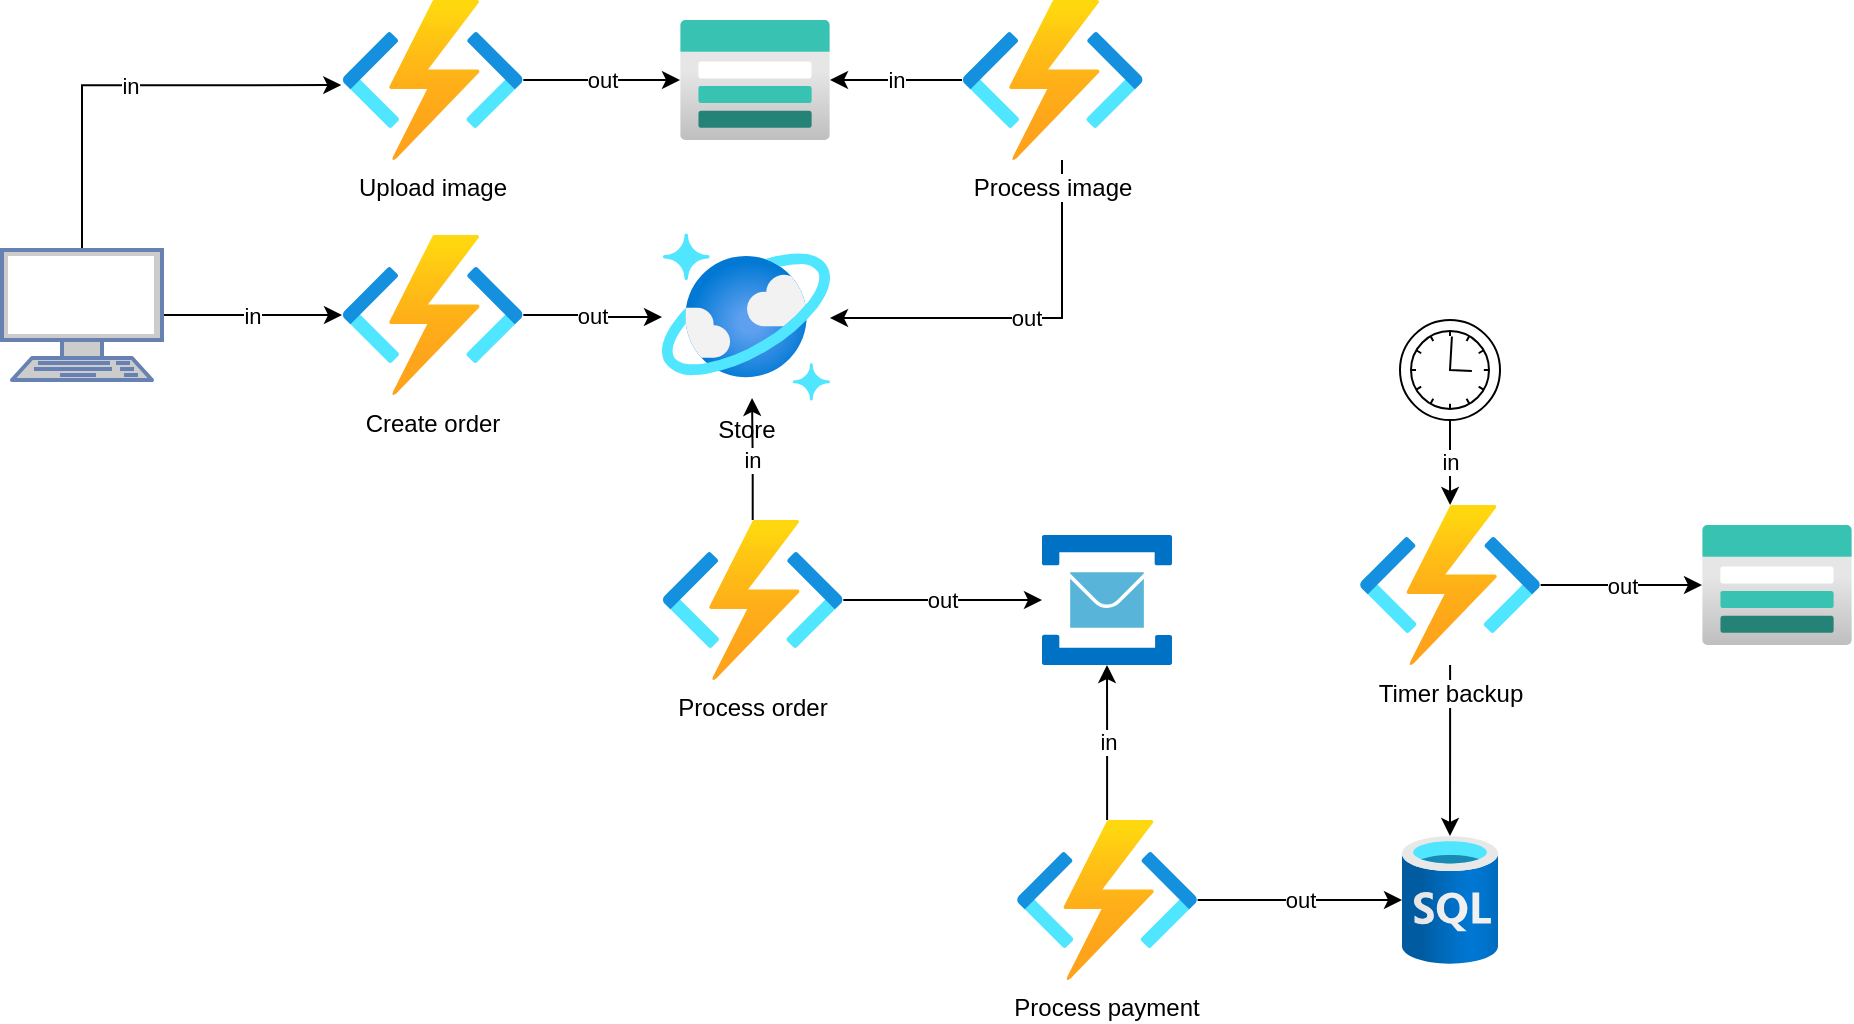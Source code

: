 <mxfile version="20.2.3" type="device"><diagram id="Xjb0vtw755J4bYuEqqsN" name="Page-1"><mxGraphModel dx="1099" dy="723" grid="1" gridSize="10" guides="1" tooltips="1" connect="1" arrows="1" fold="1" page="1" pageScale="1" pageWidth="850" pageHeight="1100" math="0" shadow="0"><root><mxCell id="0"/><mxCell id="1" parent="0"/><mxCell id="o2zKhgv77_0PB0vRI2He-6" value="out" style="edgeStyle=orthogonalEdgeStyle;rounded=0;orthogonalLoop=1;jettySize=auto;html=1;" parent="1" source="o2zKhgv77_0PB0vRI2He-1" target="o2zKhgv77_0PB0vRI2He-4" edge="1"><mxGeometry relative="1" as="geometry"/></mxCell><mxCell id="o2zKhgv77_0PB0vRI2He-1" value="Create order" style="aspect=fixed;html=1;points=[];align=center;image;fontSize=12;image=img/lib/azure2/iot/Function_Apps.svg;" parent="1" vertex="1"><mxGeometry x="240" y="184.5" width="90.67" height="80" as="geometry"/></mxCell><mxCell id="o2zKhgv77_0PB0vRI2He-3" value="in" style="edgeStyle=orthogonalEdgeStyle;rounded=0;orthogonalLoop=1;jettySize=auto;html=1;" parent="1" source="o2zKhgv77_0PB0vRI2He-2" target="o2zKhgv77_0PB0vRI2He-1" edge="1"><mxGeometry relative="1" as="geometry"/></mxCell><mxCell id="KyAu6p__JnB7t9AYIFJL-3" value="in" style="edgeStyle=orthogonalEdgeStyle;rounded=0;orthogonalLoop=1;jettySize=auto;html=1;entryX=-0.004;entryY=0.532;entryDx=0;entryDy=0;entryPerimeter=0;" edge="1" parent="1" source="o2zKhgv77_0PB0vRI2He-2" target="KyAu6p__JnB7t9AYIFJL-1"><mxGeometry relative="1" as="geometry"><Array as="points"><mxPoint x="110" y="110"/></Array></mxGeometry></mxCell><mxCell id="o2zKhgv77_0PB0vRI2He-2" value="" style="fontColor=#0066CC;verticalAlign=top;verticalLabelPosition=bottom;labelPosition=center;align=center;html=1;outlineConnect=0;fillColor=#CCCCCC;strokeColor=#6881B3;gradientColor=none;gradientDirection=north;strokeWidth=2;shape=mxgraph.networks.terminal;" parent="1" vertex="1"><mxGeometry x="70" y="192" width="80" height="65" as="geometry"/></mxCell><mxCell id="o2zKhgv77_0PB0vRI2He-4" value="Store" style="aspect=fixed;html=1;points=[];align=center;image;fontSize=12;image=img/lib/azure2/databases/Azure_Cosmos_DB.svg;" parent="1" vertex="1"><mxGeometry x="400" y="183.5" width="84" height="84" as="geometry"/></mxCell><mxCell id="o2zKhgv77_0PB0vRI2He-8" value="in" style="edgeStyle=orthogonalEdgeStyle;rounded=0;orthogonalLoop=1;jettySize=auto;html=1;entryX=0.536;entryY=0.982;entryDx=0;entryDy=0;entryPerimeter=0;" parent="1" source="o2zKhgv77_0PB0vRI2He-5" target="o2zKhgv77_0PB0vRI2He-4" edge="1"><mxGeometry relative="1" as="geometry"/></mxCell><mxCell id="o2zKhgv77_0PB0vRI2He-10" value="out" style="edgeStyle=orthogonalEdgeStyle;rounded=0;orthogonalLoop=1;jettySize=auto;html=1;" parent="1" source="o2zKhgv77_0PB0vRI2He-5" target="o2zKhgv77_0PB0vRI2He-9" edge="1"><mxGeometry relative="1" as="geometry"/></mxCell><mxCell id="o2zKhgv77_0PB0vRI2He-5" value="Process order" style="aspect=fixed;html=1;points=[];align=center;image;fontSize=12;image=img/lib/azure2/iot/Function_Apps.svg;" parent="1" vertex="1"><mxGeometry x="400" y="327" width="90.67" height="80" as="geometry"/></mxCell><mxCell id="o2zKhgv77_0PB0vRI2He-9" value="" style="sketch=0;aspect=fixed;html=1;points=[];align=center;image;fontSize=12;image=img/lib/mscae/Service_Bus.svg;" parent="1" vertex="1"><mxGeometry x="590" y="334.5" width="65" height="65" as="geometry"/></mxCell><mxCell id="o2zKhgv77_0PB0vRI2He-12" value="in" style="edgeStyle=orthogonalEdgeStyle;rounded=0;orthogonalLoop=1;jettySize=auto;html=1;" parent="1" source="o2zKhgv77_0PB0vRI2He-11" target="o2zKhgv77_0PB0vRI2He-9" edge="1"><mxGeometry relative="1" as="geometry"/></mxCell><mxCell id="o2zKhgv77_0PB0vRI2He-14" value="out" style="edgeStyle=orthogonalEdgeStyle;rounded=0;orthogonalLoop=1;jettySize=auto;html=1;" parent="1" source="o2zKhgv77_0PB0vRI2He-11" target="o2zKhgv77_0PB0vRI2He-13" edge="1"><mxGeometry relative="1" as="geometry"/></mxCell><mxCell id="o2zKhgv77_0PB0vRI2He-11" value="Process payment" style="aspect=fixed;html=1;points=[];align=center;image;fontSize=12;image=img/lib/azure2/iot/Function_Apps.svg;" parent="1" vertex="1"><mxGeometry x="577.16" y="477" width="90.67" height="80" as="geometry"/></mxCell><mxCell id="o2zKhgv77_0PB0vRI2He-13" value="" style="aspect=fixed;html=1;points=[];align=center;image;fontSize=12;image=img/lib/azure2/databases/SQL_Database.svg;" parent="1" vertex="1"><mxGeometry x="770" y="485" width="48" height="64" as="geometry"/></mxCell><mxCell id="o2zKhgv77_0PB0vRI2He-15" value="" style="aspect=fixed;html=1;points=[];align=center;image;fontSize=12;image=img/lib/azure2/storage/Storage_Accounts.svg;" parent="1" vertex="1"><mxGeometry x="409" y="77" width="75" height="60" as="geometry"/></mxCell><mxCell id="o2zKhgv77_0PB0vRI2He-17" value="in" style="edgeStyle=orthogonalEdgeStyle;rounded=0;orthogonalLoop=1;jettySize=auto;html=1;" parent="1" source="o2zKhgv77_0PB0vRI2He-16" target="o2zKhgv77_0PB0vRI2He-15" edge="1"><mxGeometry relative="1" as="geometry"/></mxCell><mxCell id="o2zKhgv77_0PB0vRI2He-19" value="out" style="edgeStyle=orthogonalEdgeStyle;rounded=0;orthogonalLoop=1;jettySize=auto;html=1;" parent="1" source="o2zKhgv77_0PB0vRI2He-16" target="o2zKhgv77_0PB0vRI2He-4" edge="1"><mxGeometry relative="1" as="geometry"><mxPoint x="520" y="227" as="targetPoint"/><Array as="points"><mxPoint x="600" y="226"/></Array></mxGeometry></mxCell><mxCell id="o2zKhgv77_0PB0vRI2He-16" value="Process image" style="aspect=fixed;html=1;points=[];align=center;image;fontSize=12;image=img/lib/azure2/iot/Function_Apps.svg;" parent="1" vertex="1"><mxGeometry x="550" y="67" width="90.67" height="80" as="geometry"/></mxCell><mxCell id="o2zKhgv77_0PB0vRI2He-23" style="edgeStyle=orthogonalEdgeStyle;rounded=0;orthogonalLoop=1;jettySize=auto;html=1;" parent="1" source="o2zKhgv77_0PB0vRI2He-20" target="o2zKhgv77_0PB0vRI2He-13" edge="1"><mxGeometry relative="1" as="geometry"/></mxCell><mxCell id="o2zKhgv77_0PB0vRI2He-25" value="out" style="edgeStyle=orthogonalEdgeStyle;rounded=0;orthogonalLoop=1;jettySize=auto;html=1;" parent="1" source="o2zKhgv77_0PB0vRI2He-20" target="o2zKhgv77_0PB0vRI2He-24" edge="1"><mxGeometry relative="1" as="geometry"/></mxCell><mxCell id="o2zKhgv77_0PB0vRI2He-20" value="Timer backup" style="aspect=fixed;html=1;points=[];align=center;image;fontSize=12;image=img/lib/azure2/iot/Function_Apps.svg;" parent="1" vertex="1"><mxGeometry x="748.66" y="319.5" width="90.67" height="80" as="geometry"/></mxCell><mxCell id="o2zKhgv77_0PB0vRI2He-22" value="in" style="edgeStyle=orthogonalEdgeStyle;rounded=0;orthogonalLoop=1;jettySize=auto;html=1;" parent="1" source="o2zKhgv77_0PB0vRI2He-21" target="o2zKhgv77_0PB0vRI2He-20" edge="1"><mxGeometry relative="1" as="geometry"/></mxCell><mxCell id="o2zKhgv77_0PB0vRI2He-21" value="" style="points=[[0.145,0.145,0],[0.5,0,0],[0.855,0.145,0],[1,0.5,0],[0.855,0.855,0],[0.5,1,0],[0.145,0.855,0],[0,0.5,0]];shape=mxgraph.bpmn.event;html=1;verticalLabelPosition=bottom;labelBackgroundColor=#ffffff;verticalAlign=top;align=center;perimeter=ellipsePerimeter;outlineConnect=0;aspect=fixed;outline=standard;symbol=timer;" parent="1" vertex="1"><mxGeometry x="769.0" y="227" width="50" height="50" as="geometry"/></mxCell><mxCell id="o2zKhgv77_0PB0vRI2He-24" value="" style="aspect=fixed;html=1;points=[];align=center;image;fontSize=12;image=img/lib/azure2/storage/Storage_Accounts.svg;" parent="1" vertex="1"><mxGeometry x="920" y="329.5" width="75" height="60" as="geometry"/></mxCell><mxCell id="KyAu6p__JnB7t9AYIFJL-2" value="out" style="edgeStyle=orthogonalEdgeStyle;rounded=0;orthogonalLoop=1;jettySize=auto;html=1;" edge="1" parent="1" source="KyAu6p__JnB7t9AYIFJL-1" target="o2zKhgv77_0PB0vRI2He-15"><mxGeometry relative="1" as="geometry"/></mxCell><mxCell id="KyAu6p__JnB7t9AYIFJL-1" value="Upload image" style="aspect=fixed;html=1;points=[];align=center;image;fontSize=12;image=img/lib/azure2/iot/Function_Apps.svg;" vertex="1" parent="1"><mxGeometry x="240" y="67" width="90.67" height="80" as="geometry"/></mxCell></root></mxGraphModel></diagram></mxfile>
